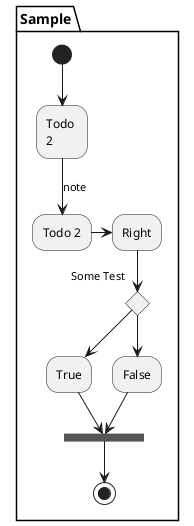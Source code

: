 @startuml sample

partition Sample {

  ' start
  (*) --> "Todo \n2"

  ' note
  -->[note] "Todo 2"

  ' arrow
  -right-> "Right"

  ' if
  if "Some Test" then
    --> "True"
    --> ===B2===
  else
    --> "False"
  endif

  ' parallel start
  ' --> ===B1===

  ' parallel end
  --> ===B2===

  ' end
  --> (*)

}

@enduml
